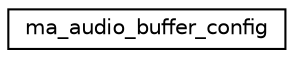 digraph "Graphical Class Hierarchy"
{
 // LATEX_PDF_SIZE
  edge [fontname="Helvetica",fontsize="10",labelfontname="Helvetica",labelfontsize="10"];
  node [fontname="Helvetica",fontsize="10",shape=record];
  rankdir="LR";
  Node0 [label="ma_audio_buffer_config",height=0.2,width=0.4,color="black", fillcolor="white", style="filled",URL="$structma__audio__buffer__config.html",tooltip=" "];
}
